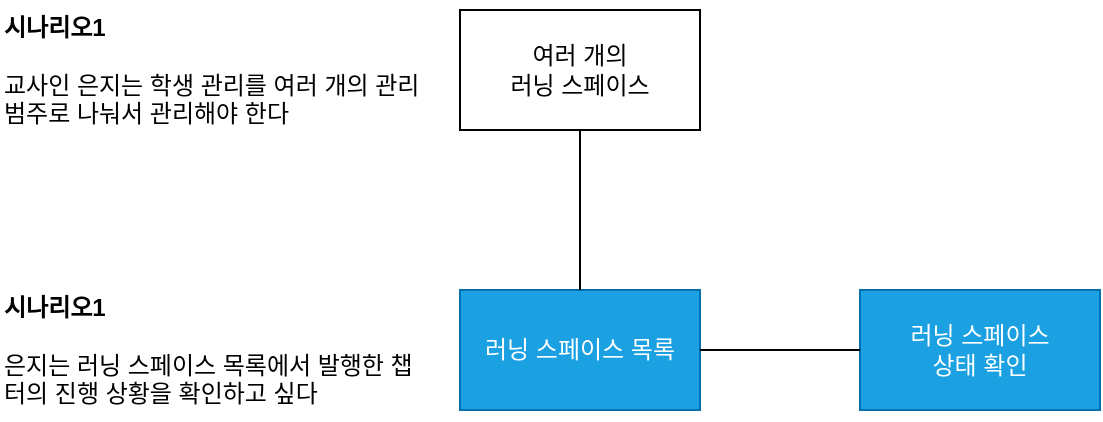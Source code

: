 <mxfile version="18.1.1" type="github">
  <diagram id="YosmB1-X--VwOtEI4Pyt" name="Page-1">
    <mxGraphModel dx="1420" dy="761" grid="1" gridSize="10" guides="1" tooltips="1" connect="1" arrows="1" fold="1" page="1" pageScale="1" pageWidth="827" pageHeight="1169" math="0" shadow="0">
      <root>
        <mxCell id="0" />
        <mxCell id="1" parent="0" />
        <mxCell id="42XI4c9zlmvffQtfvZbq-1" value="여러 개의 &lt;br&gt;러닝 스페이스" style="rounded=0;whiteSpace=wrap;html=1;" vertex="1" parent="1">
          <mxGeometry x="270" y="200" width="120" height="60" as="geometry" />
        </mxCell>
        <mxCell id="42XI4c9zlmvffQtfvZbq-2" value="러닝 스페이스 목록" style="rounded=0;whiteSpace=wrap;html=1;fillColor=#1ba1e2;fontColor=#ffffff;strokeColor=#006EAF;" vertex="1" parent="1">
          <mxGeometry x="270" y="340" width="120" height="60" as="geometry" />
        </mxCell>
        <mxCell id="42XI4c9zlmvffQtfvZbq-6" value="러닝 스페이스&lt;br&gt;상태 확인" style="whiteSpace=wrap;html=1;rounded=0;fillColor=#1ba1e2;fontColor=#ffffff;strokeColor=#006EAF;" vertex="1" parent="1">
          <mxGeometry x="470" y="340" width="120" height="60" as="geometry" />
        </mxCell>
        <mxCell id="42XI4c9zlmvffQtfvZbq-8" value="" style="endArrow=none;html=1;rounded=0;exitX=1;exitY=0.5;exitDx=0;exitDy=0;entryX=0;entryY=0.5;entryDx=0;entryDy=0;" edge="1" parent="1" source="42XI4c9zlmvffQtfvZbq-2" target="42XI4c9zlmvffQtfvZbq-6">
          <mxGeometry width="50" height="50" relative="1" as="geometry">
            <mxPoint x="460" y="410" as="sourcePoint" />
            <mxPoint x="510" y="360" as="targetPoint" />
          </mxGeometry>
        </mxCell>
        <mxCell id="42XI4c9zlmvffQtfvZbq-9" value="" style="endArrow=none;html=1;rounded=0;entryX=0.5;entryY=1;entryDx=0;entryDy=0;exitX=0.5;exitY=0;exitDx=0;exitDy=0;" edge="1" parent="1" source="42XI4c9zlmvffQtfvZbq-2" target="42XI4c9zlmvffQtfvZbq-1">
          <mxGeometry width="50" height="50" relative="1" as="geometry">
            <mxPoint x="460" y="410" as="sourcePoint" />
            <mxPoint x="510" y="360" as="targetPoint" />
          </mxGeometry>
        </mxCell>
        <mxCell id="42XI4c9zlmvffQtfvZbq-10" value="&lt;b&gt;시나리오1&lt;/b&gt;&lt;br&gt;&lt;br&gt;교사인 은지는 학생 관리를 여러 개의 관리 범주로 나눠서 관리해야 한다&amp;nbsp;" style="text;html=1;strokeColor=none;fillColor=none;align=left;verticalAlign=middle;whiteSpace=wrap;rounded=0;" vertex="1" parent="1">
          <mxGeometry x="40" y="195" width="210" height="70" as="geometry" />
        </mxCell>
        <mxCell id="42XI4c9zlmvffQtfvZbq-11" value="&lt;b&gt;시나리오1&lt;/b&gt;&lt;br&gt;&lt;br&gt;은지는 러닝 스페이스 목록에서 발행한 챕터의 진행 상황을 확인하고 싶다" style="text;html=1;strokeColor=none;fillColor=none;align=left;verticalAlign=middle;whiteSpace=wrap;rounded=0;" vertex="1" parent="1">
          <mxGeometry x="40" y="335" width="210" height="70" as="geometry" />
        </mxCell>
      </root>
    </mxGraphModel>
  </diagram>
</mxfile>

